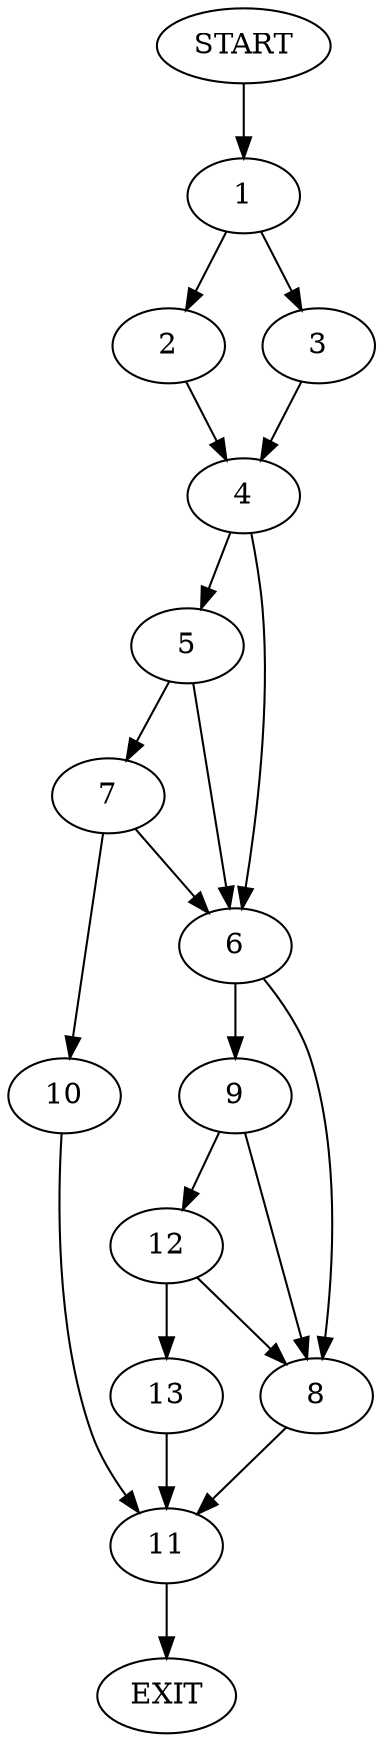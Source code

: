 digraph {
0 [label="START"]
14 [label="EXIT"]
0 -> 1
1 -> 2
1 -> 3
2 -> 4
3 -> 4
4 -> 5
4 -> 6
5 -> 7
5 -> 6
6 -> 8
6 -> 9
7 -> 10
7 -> 6
10 -> 11
11 -> 14
8 -> 11
9 -> 8
9 -> 12
12 -> 8
12 -> 13
13 -> 11
}
